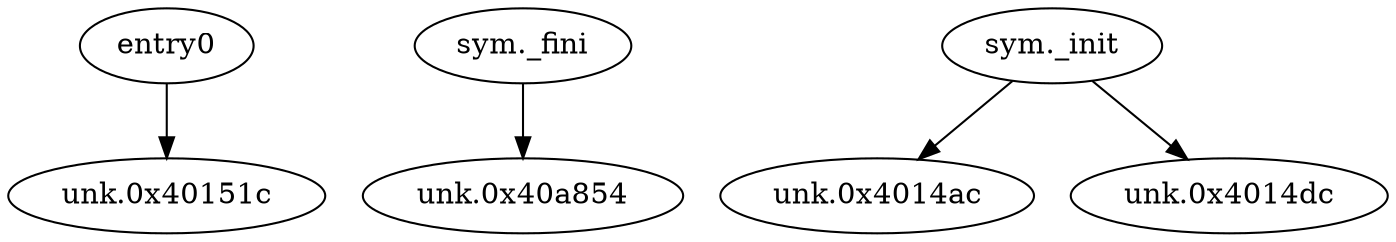 digraph code {
  "0x00401510" [label="entry0"];
  "0x00401510" -> "0x0040151c";
  "0x0040151c" [label="unk.0x40151c"];
  "0x0040a830" [label="sym._fini"];
  "0x0040a830" -> "0x0040a854";
  "0x0040a854" [label="unk.0x40a854"];
  "0x00401488" [label="sym._init"];
  "0x00401488" -> "0x004014ac";
  "0x004014ac" [label="unk.0x4014ac"];
  "0x00401488" -> "0x004014dc";
  "0x004014dc" [label="unk.0x4014dc"];
}